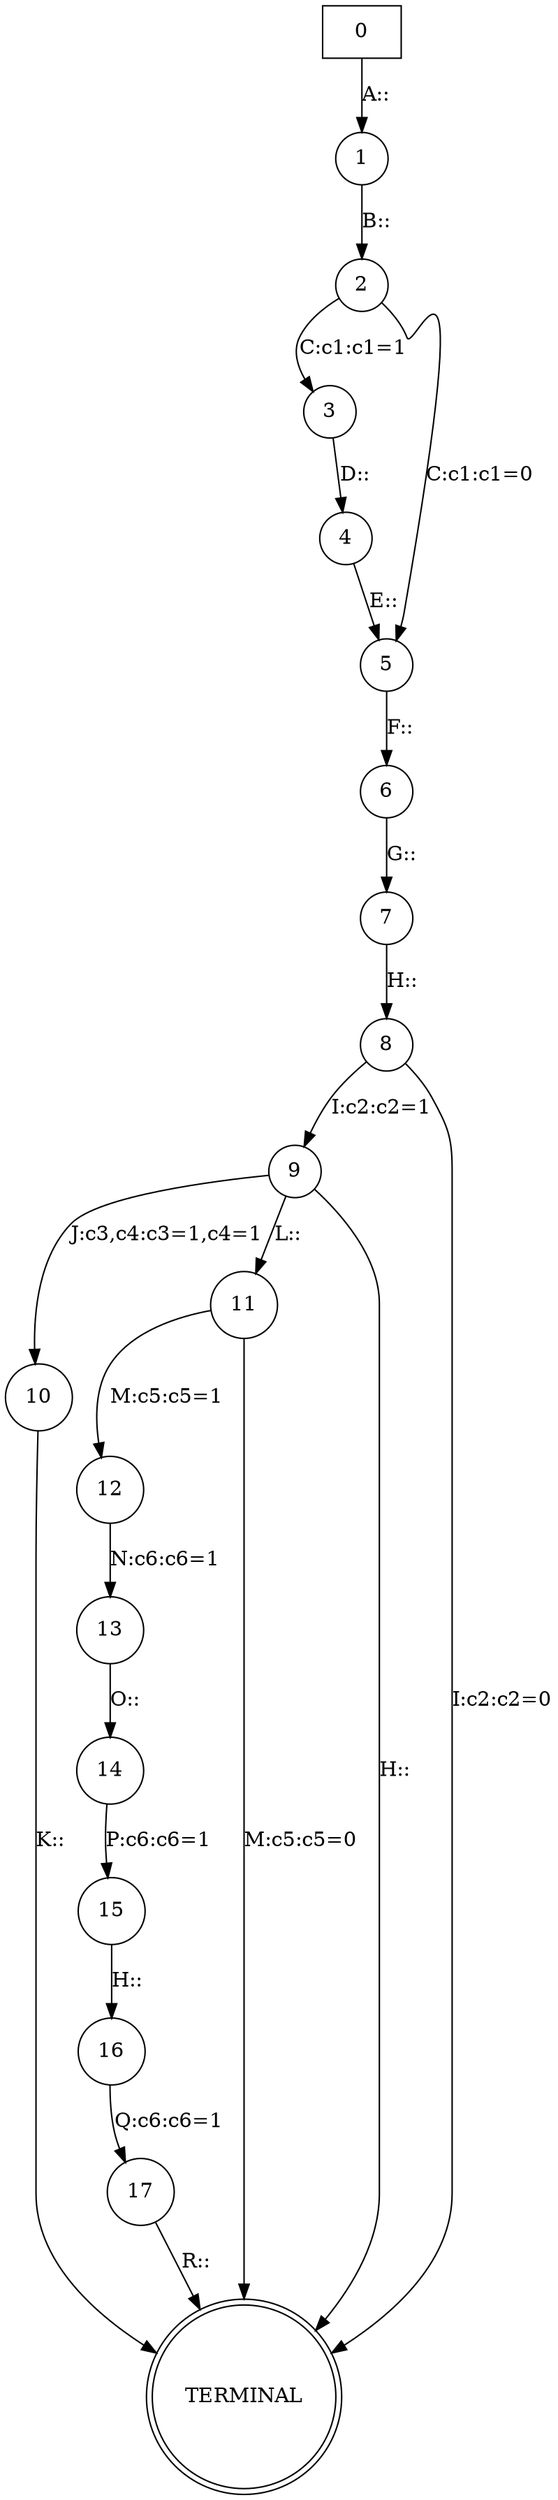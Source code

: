 digraph  {
0 [label=0, shape=box];
1 [label=1, shape=circle];
2 [label=2, shape=circle];
3 [label=3, shape=circle];
4 [label=4, shape=circle];
5 [label=5, shape=circle];
6 [label=6, shape=circle];
7 [label=7, shape=circle];
8 [label=8, shape=circle];
9 [label=9, shape=circle];
10 [label=10, shape=circle];
11 [label=11, shape=circle];
12 [label=12, shape=circle];
13 [label=13, shape=circle];
14 [label=14, shape=circle];
15 [label=15, shape=circle];
16 [label=16, shape=circle];
17 [label=17, shape=circle];
TERMINAL [label=TERMINAL, shape=doublecircle];
0 -> 1  [label="A::", transition_probability="1"];
1 -> 2  [label="B::", transition_probability="1"];
2 -> 3  [label="C:c1:c1=1", transition_probability="1/2"];
2 -> 5  [label="C:c1:c1=0", transition_probability="1/2"];
3 -> 4  [label="D::", transition_probability="1"];
4 -> 5  [label="E::", transition_probability="1"];
5 -> 6  [label="F::", transition_probability="1"];
6 -> 7  [label="G::", transition_probability="1"];
7 -> 8  [label="H::", transition_probability="1"];
8 -> 9  [label="I:c2:c2=1", transition_probability="7/10"];
8 -> TERMINAL  [label="I:c2:c2=0", transition_probability="3/10"];
9 -> 10  [label="J:c3,c4:c3=1,c4=1", transition_probability="4/10"];
9 -> 11  [label="L::", transition_probability="4/10"];
9 -> TERMINAL  [label="H::", transition_probability="2/10"];
10 -> TERMINAL  [label="K::", transition_probability="1"];
11 -> 12  [label="M:c5:c5=1", transition_probability="7/10"];
11 -> TERMINAL  [label="M:c5:c5=0", transition_probability="3/10"];
12 -> 13  [label="N:c6:c6=1", transition_probability="1"];
13 -> 14  [label="O::", transition_probability="1"];
14 -> 15  [label="P:c6:c6=1", transition_probability="1"];
15 -> 16  [label="H::", transition_probability="1"];
16 -> 17  [label="Q:c6:c6=1", transition_probability="1"];
17 -> TERMINAL  [label="R::", transition_probability="1"];
}
